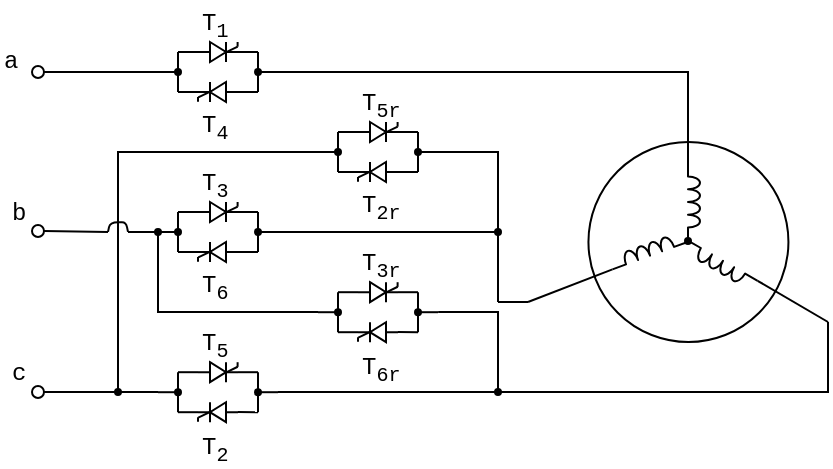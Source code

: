 <mxfile version="10.6.6" type="github"><diagram id="CEMSBBZIs7BZNrbjkIpi" name="Page-1"><mxGraphModel dx="558" dy="312" grid="1" gridSize="5" guides="1" tooltips="1" connect="1" arrows="1" fold="1" page="1" pageScale="1" pageWidth="827" pageHeight="1169" math="0" shadow="0"><root><mxCell id="0"/><mxCell id="1" parent="0"/><mxCell id="dNXCpnGTvVpEQVtvo_tO-12" value="" style="group" vertex="1" connectable="0" parent="1"><mxGeometry x="385" y="165" width="150" height="130" as="geometry"/></mxCell><mxCell id="dNXCpnGTvVpEQVtvo_tO-6" value="" style="ellipse;whiteSpace=wrap;html=1;aspect=fixed;fillColor=none;" vertex="1" parent="dNXCpnGTvVpEQVtvo_tO-12"><mxGeometry x="30.222" y="30" width="100" height="100" as="geometry"/></mxCell><mxCell id="dNXCpnGTvVpEQVtvo_tO-1" value="" style="pointerEvents=1;verticalLabelPosition=bottom;shadow=0;dashed=0;align=center;fillColor=#ffffff;html=1;verticalAlign=top;strokeWidth=1;shape=mxgraph.electrical.inductors.inductor_3;rotation=90;" vertex="1" parent="dNXCpnGTvVpEQVtvo_tO-12"><mxGeometry x="63" y="57" width="40" height="6" as="geometry"/></mxCell><mxCell id="dNXCpnGTvVpEQVtvo_tO-3" value="" style="pointerEvents=1;verticalLabelPosition=bottom;shadow=0;dashed=0;align=center;fillColor=#ffffff;html=1;verticalAlign=top;strokeWidth=1;shape=mxgraph.electrical.inductors.inductor_3;rotation=210;" vertex="1" parent="dNXCpnGTvVpEQVtvo_tO-12"><mxGeometry x="76" y="89" width="40" height="6" as="geometry"/></mxCell><mxCell id="dNXCpnGTvVpEQVtvo_tO-4" value="" style="pointerEvents=1;verticalLabelPosition=bottom;shadow=0;align=center;fillColor=#ffffff;html=1;verticalAlign=top;strokeWidth=1;shape=mxgraph.electrical.inductors.inductor_3;rotation=340;" vertex="1" parent="dNXCpnGTvVpEQVtvo_tO-12"><mxGeometry x="40" y="81" width="40" height="6" as="geometry"/></mxCell><mxCell id="dNXCpnGTvVpEQVtvo_tO-5" value="" style="ellipse;whiteSpace=wrap;html=1;aspect=fixed;fillColor=#000000;" vertex="1" parent="dNXCpnGTvVpEQVtvo_tO-12"><mxGeometry x="78.5" y="78" width="3" height="3" as="geometry"/></mxCell><mxCell id="dNXCpnGTvVpEQVtvo_tO-7" value="" style="endArrow=none;html=1;exitX=0;exitY=1;exitDx=0;exitDy=0;exitPerimeter=0;" edge="1" parent="dNXCpnGTvVpEQVtvo_tO-12" source="dNXCpnGTvVpEQVtvo_tO-1"><mxGeometry width="50" height="50" relative="1" as="geometry"><mxPoint x="70" as="sourcePoint"/><mxPoint x="80" as="targetPoint"/></mxGeometry></mxCell><mxCell id="dNXCpnGTvVpEQVtvo_tO-8" value="" style="endArrow=none;html=1;entryX=0;entryY=1;entryDx=0;entryDy=0;entryPerimeter=0;" edge="1" parent="dNXCpnGTvVpEQVtvo_tO-12" target="dNXCpnGTvVpEQVtvo_tO-4"><mxGeometry width="50" height="50" relative="1" as="geometry"><mxPoint y="110" as="sourcePoint"/><mxPoint x="10" y="120" as="targetPoint"/></mxGeometry></mxCell><mxCell id="dNXCpnGTvVpEQVtvo_tO-9" value="" style="endArrow=none;html=1;entryX=0;entryY=1;entryDx=0;entryDy=0;entryPerimeter=0;" edge="1" parent="dNXCpnGTvVpEQVtvo_tO-12" target="dNXCpnGTvVpEQVtvo_tO-3"><mxGeometry width="50" height="50" relative="1" as="geometry"><mxPoint x="150" y="120" as="sourcePoint"/><mxPoint x="170" y="150" as="targetPoint"/></mxGeometry></mxCell><mxCell id="dNXCpnGTvVpEQVtvo_tO-32" value="" style="group" vertex="1" connectable="0" parent="1"><mxGeometry x="200" y="145" width="60" height="30" as="geometry"/></mxCell><mxCell id="dNXCpnGTvVpEQVtvo_tO-22" value="" style="group" vertex="1" connectable="0" parent="dNXCpnGTvVpEQVtvo_tO-32"><mxGeometry x="20" width="20" height="10" as="geometry"/></mxCell><mxCell id="dNXCpnGTvVpEQVtvo_tO-13" value="" style="pointerEvents=1;fillColor=#000000;verticalLabelPosition=bottom;shadow=0;dashed=0;align=center;fillColor=#ffffff;html=1;verticalAlign=top;strokeWidth=1;shape=mxgraph.electrical.diodes.diode;" vertex="1" parent="dNXCpnGTvVpEQVtvo_tO-22"><mxGeometry width="20" height="10" as="geometry"/></mxCell><mxCell id="dNXCpnGTvVpEQVtvo_tO-14" value="" style="endArrow=none;html=1;exitX=0.707;exitY=0.506;exitDx=0;exitDy=0;exitPerimeter=0;entryX=0.993;entryY=0.228;entryDx=0;entryDy=0;entryPerimeter=0;" edge="1" parent="dNXCpnGTvVpEQVtvo_tO-22" source="dNXCpnGTvVpEQVtvo_tO-13" target="dNXCpnGTvVpEQVtvo_tO-13"><mxGeometry width="50" height="50" relative="1" as="geometry"><mxPoint x="28" y="-8.333" as="sourcePoint"/><mxPoint x="38" y="-16.667" as="targetPoint"/></mxGeometry></mxCell><mxCell id="dNXCpnGTvVpEQVtvo_tO-15" value="" style="endArrow=none;html=1;exitX=0.997;exitY=0.222;exitDx=0;exitDy=0;exitPerimeter=0;entryX=1;entryY=-0.044;entryDx=0;entryDy=0;entryPerimeter=0;" edge="1" parent="dNXCpnGTvVpEQVtvo_tO-22"><mxGeometry width="50" height="50" relative="1" as="geometry"><mxPoint x="19.8" y="2.333" as="sourcePoint"/><mxPoint x="19.8" as="targetPoint"/></mxGeometry></mxCell><mxCell id="dNXCpnGTvVpEQVtvo_tO-23" value="" style="group" vertex="1" connectable="0" parent="dNXCpnGTvVpEQVtvo_tO-32"><mxGeometry x="20" y="20" width="20" height="10" as="geometry"/></mxCell><mxCell id="dNXCpnGTvVpEQVtvo_tO-18" value="" style="pointerEvents=1;fillColor=#000000;verticalLabelPosition=bottom;shadow=0;dashed=0;align=center;fillColor=#ffffff;html=1;verticalAlign=top;strokeWidth=1;shape=mxgraph.electrical.diodes.diode;direction=west;" vertex="1" parent="dNXCpnGTvVpEQVtvo_tO-23"><mxGeometry width="20" height="10" as="geometry"/></mxCell><mxCell id="dNXCpnGTvVpEQVtvo_tO-19" value="" style="endArrow=none;html=1;exitX=0.707;exitY=0.506;exitDx=0;exitDy=0;exitPerimeter=0;entryX=0.993;entryY=0.228;entryDx=0;entryDy=0;entryPerimeter=0;" edge="1" parent="dNXCpnGTvVpEQVtvo_tO-23" source="dNXCpnGTvVpEQVtvo_tO-18" target="dNXCpnGTvVpEQVtvo_tO-18"><mxGeometry width="50" height="50" relative="1" as="geometry"><mxPoint x="28" y="1.667" as="sourcePoint"/><mxPoint x="38" y="-6.667" as="targetPoint"/></mxGeometry></mxCell><mxCell id="dNXCpnGTvVpEQVtvo_tO-21" value="" style="endArrow=none;html=1;exitX=0.997;exitY=0.222;exitDx=0;exitDy=0;exitPerimeter=0;entryX=1;entryY=-0.044;entryDx=0;entryDy=0;entryPerimeter=0;" edge="1" parent="dNXCpnGTvVpEQVtvo_tO-23"><mxGeometry width="50" height="50" relative="1" as="geometry"><mxPoint y="9.833" as="sourcePoint"/><mxPoint y="7.5" as="targetPoint"/></mxGeometry></mxCell><mxCell id="dNXCpnGTvVpEQVtvo_tO-24" value="" style="endArrow=none;html=1;exitX=1;exitY=0.5;exitDx=0;exitDy=0;exitPerimeter=0;" edge="1" parent="dNXCpnGTvVpEQVtvo_tO-32" source="dNXCpnGTvVpEQVtvo_tO-13"><mxGeometry width="50" height="50" relative="1" as="geometry"><mxPoint x="70" y="50" as="sourcePoint"/><mxPoint x="50" y="5" as="targetPoint"/></mxGeometry></mxCell><mxCell id="dNXCpnGTvVpEQVtvo_tO-25" value="" style="endArrow=none;html=1;exitX=1;exitY=0.5;exitDx=0;exitDy=0;exitPerimeter=0;" edge="1" parent="dNXCpnGTvVpEQVtvo_tO-32"><mxGeometry width="50" height="50" relative="1" as="geometry"><mxPoint x="39.978" y="24.955" as="sourcePoint"/><mxPoint x="50" y="25" as="targetPoint"/></mxGeometry></mxCell><mxCell id="dNXCpnGTvVpEQVtvo_tO-26" value="" style="endArrow=none;html=1;" edge="1" parent="dNXCpnGTvVpEQVtvo_tO-32"><mxGeometry width="50" height="50" relative="1" as="geometry"><mxPoint x="10" y="5" as="sourcePoint"/><mxPoint x="20" y="5" as="targetPoint"/></mxGeometry></mxCell><mxCell id="dNXCpnGTvVpEQVtvo_tO-27" value="" style="endArrow=none;html=1;" edge="1" parent="dNXCpnGTvVpEQVtvo_tO-32"><mxGeometry width="50" height="50" relative="1" as="geometry"><mxPoint x="10" y="25" as="sourcePoint"/><mxPoint x="20" y="25" as="targetPoint"/></mxGeometry></mxCell><mxCell id="dNXCpnGTvVpEQVtvo_tO-28" value="" style="endArrow=none;html=1;" edge="1" parent="dNXCpnGTvVpEQVtvo_tO-32"><mxGeometry width="50" height="50" relative="1" as="geometry"><mxPoint x="50" y="25" as="sourcePoint"/><mxPoint x="50" y="5" as="targetPoint"/></mxGeometry></mxCell><mxCell id="dNXCpnGTvVpEQVtvo_tO-29" value="" style="endArrow=none;html=1;" edge="1" parent="dNXCpnGTvVpEQVtvo_tO-32"><mxGeometry width="50" height="50" relative="1" as="geometry"><mxPoint x="10" y="25" as="sourcePoint"/><mxPoint x="10" y="5" as="targetPoint"/></mxGeometry></mxCell><mxCell id="dNXCpnGTvVpEQVtvo_tO-30" value="" style="endArrow=none;html=1;startArrow=oval;startFill=1;endSize=3;startSize=3;" edge="1" parent="dNXCpnGTvVpEQVtvo_tO-32"><mxGeometry width="50" height="50" relative="1" as="geometry"><mxPoint x="50" y="15" as="sourcePoint"/><mxPoint x="60" y="15" as="targetPoint"/></mxGeometry></mxCell><mxCell id="dNXCpnGTvVpEQVtvo_tO-31" value="" style="endArrow=oval;html=1;endFill=1;endSize=3;" edge="1" parent="dNXCpnGTvVpEQVtvo_tO-32"><mxGeometry width="50" height="50" relative="1" as="geometry"><mxPoint y="15" as="sourcePoint"/><mxPoint x="10" y="15" as="targetPoint"/></mxGeometry></mxCell><mxCell id="dNXCpnGTvVpEQVtvo_tO-50" value="&lt;font face=&quot;Courier New&quot;&gt;T&lt;sub&gt;1&lt;/sub&gt;&lt;/font&gt;" style="text;html=1;resizable=0;points=[];autosize=1;align=left;verticalAlign=top;spacingTop=-4;" vertex="1" parent="1"><mxGeometry x="220" y="124.5" width="25" height="20" as="geometry"/></mxCell><mxCell id="dNXCpnGTvVpEQVtvo_tO-51" value="&lt;font face=&quot;Courier New&quot;&gt;T&lt;sub&gt;4&lt;/sub&gt;&lt;/font&gt;" style="text;html=1;resizable=0;points=[];autosize=1;align=left;verticalAlign=top;spacingTop=-4;" vertex="1" parent="1"><mxGeometry x="220" y="176" width="25" height="20" as="geometry"/></mxCell><mxCell id="dNXCpnGTvVpEQVtvo_tO-52" value="" style="group" vertex="1" connectable="0" parent="1"><mxGeometry x="200" y="225" width="60" height="30" as="geometry"/></mxCell><mxCell id="dNXCpnGTvVpEQVtvo_tO-53" value="" style="group" vertex="1" connectable="0" parent="dNXCpnGTvVpEQVtvo_tO-52"><mxGeometry x="20" width="20" height="10" as="geometry"/></mxCell><mxCell id="dNXCpnGTvVpEQVtvo_tO-54" value="" style="pointerEvents=1;fillColor=#000000;verticalLabelPosition=bottom;shadow=0;dashed=0;align=center;fillColor=#ffffff;html=1;verticalAlign=top;strokeWidth=1;shape=mxgraph.electrical.diodes.diode;" vertex="1" parent="dNXCpnGTvVpEQVtvo_tO-53"><mxGeometry width="20" height="10" as="geometry"/></mxCell><mxCell id="dNXCpnGTvVpEQVtvo_tO-55" value="" style="endArrow=none;html=1;exitX=0.707;exitY=0.506;exitDx=0;exitDy=0;exitPerimeter=0;entryX=0.993;entryY=0.228;entryDx=0;entryDy=0;entryPerimeter=0;" edge="1" parent="dNXCpnGTvVpEQVtvo_tO-53" source="dNXCpnGTvVpEQVtvo_tO-54" target="dNXCpnGTvVpEQVtvo_tO-54"><mxGeometry width="50" height="50" relative="1" as="geometry"><mxPoint x="28" y="-8.333" as="sourcePoint"/><mxPoint x="38" y="-16.667" as="targetPoint"/></mxGeometry></mxCell><mxCell id="dNXCpnGTvVpEQVtvo_tO-56" value="" style="endArrow=none;html=1;exitX=0.997;exitY=0.222;exitDx=0;exitDy=0;exitPerimeter=0;entryX=1;entryY=-0.044;entryDx=0;entryDy=0;entryPerimeter=0;" edge="1" parent="dNXCpnGTvVpEQVtvo_tO-53"><mxGeometry width="50" height="50" relative="1" as="geometry"><mxPoint x="19.8" y="2.333" as="sourcePoint"/><mxPoint x="19.8" as="targetPoint"/></mxGeometry></mxCell><mxCell id="dNXCpnGTvVpEQVtvo_tO-57" value="" style="group" vertex="1" connectable="0" parent="dNXCpnGTvVpEQVtvo_tO-52"><mxGeometry x="20" y="20" width="20" height="10" as="geometry"/></mxCell><mxCell id="dNXCpnGTvVpEQVtvo_tO-58" value="" style="pointerEvents=1;fillColor=#000000;verticalLabelPosition=bottom;shadow=0;dashed=0;align=center;fillColor=#ffffff;html=1;verticalAlign=top;strokeWidth=1;shape=mxgraph.electrical.diodes.diode;direction=west;" vertex="1" parent="dNXCpnGTvVpEQVtvo_tO-57"><mxGeometry width="20" height="10" as="geometry"/></mxCell><mxCell id="dNXCpnGTvVpEQVtvo_tO-59" value="" style="endArrow=none;html=1;exitX=0.707;exitY=0.506;exitDx=0;exitDy=0;exitPerimeter=0;entryX=0.993;entryY=0.228;entryDx=0;entryDy=0;entryPerimeter=0;" edge="1" parent="dNXCpnGTvVpEQVtvo_tO-57" source="dNXCpnGTvVpEQVtvo_tO-58" target="dNXCpnGTvVpEQVtvo_tO-58"><mxGeometry width="50" height="50" relative="1" as="geometry"><mxPoint x="28" y="1.667" as="sourcePoint"/><mxPoint x="38" y="-6.667" as="targetPoint"/></mxGeometry></mxCell><mxCell id="dNXCpnGTvVpEQVtvo_tO-60" value="" style="endArrow=none;html=1;exitX=0.997;exitY=0.222;exitDx=0;exitDy=0;exitPerimeter=0;entryX=1;entryY=-0.044;entryDx=0;entryDy=0;entryPerimeter=0;" edge="1" parent="dNXCpnGTvVpEQVtvo_tO-57"><mxGeometry width="50" height="50" relative="1" as="geometry"><mxPoint y="9.833" as="sourcePoint"/><mxPoint y="7.5" as="targetPoint"/></mxGeometry></mxCell><mxCell id="dNXCpnGTvVpEQVtvo_tO-61" value="" style="endArrow=none;html=1;exitX=1;exitY=0.5;exitDx=0;exitDy=0;exitPerimeter=0;" edge="1" parent="dNXCpnGTvVpEQVtvo_tO-52" source="dNXCpnGTvVpEQVtvo_tO-54"><mxGeometry width="50" height="50" relative="1" as="geometry"><mxPoint x="70" y="50" as="sourcePoint"/><mxPoint x="50" y="5" as="targetPoint"/></mxGeometry></mxCell><mxCell id="dNXCpnGTvVpEQVtvo_tO-62" value="" style="endArrow=none;html=1;exitX=1;exitY=0.5;exitDx=0;exitDy=0;exitPerimeter=0;" edge="1" parent="dNXCpnGTvVpEQVtvo_tO-52"><mxGeometry width="50" height="50" relative="1" as="geometry"><mxPoint x="39.978" y="24.955" as="sourcePoint"/><mxPoint x="50" y="25" as="targetPoint"/></mxGeometry></mxCell><mxCell id="dNXCpnGTvVpEQVtvo_tO-63" value="" style="endArrow=none;html=1;" edge="1" parent="dNXCpnGTvVpEQVtvo_tO-52"><mxGeometry width="50" height="50" relative="1" as="geometry"><mxPoint x="10" y="5" as="sourcePoint"/><mxPoint x="20" y="5" as="targetPoint"/></mxGeometry></mxCell><mxCell id="dNXCpnGTvVpEQVtvo_tO-64" value="" style="endArrow=none;html=1;" edge="1" parent="dNXCpnGTvVpEQVtvo_tO-52"><mxGeometry width="50" height="50" relative="1" as="geometry"><mxPoint x="10" y="25" as="sourcePoint"/><mxPoint x="20" y="25" as="targetPoint"/></mxGeometry></mxCell><mxCell id="dNXCpnGTvVpEQVtvo_tO-65" value="" style="endArrow=none;html=1;" edge="1" parent="dNXCpnGTvVpEQVtvo_tO-52"><mxGeometry width="50" height="50" relative="1" as="geometry"><mxPoint x="50" y="25" as="sourcePoint"/><mxPoint x="50" y="5" as="targetPoint"/></mxGeometry></mxCell><mxCell id="dNXCpnGTvVpEQVtvo_tO-66" value="" style="endArrow=none;html=1;" edge="1" parent="dNXCpnGTvVpEQVtvo_tO-52"><mxGeometry width="50" height="50" relative="1" as="geometry"><mxPoint x="10" y="25" as="sourcePoint"/><mxPoint x="10" y="5" as="targetPoint"/></mxGeometry></mxCell><mxCell id="dNXCpnGTvVpEQVtvo_tO-67" value="" style="endArrow=none;html=1;startArrow=oval;startFill=1;endSize=3;startSize=3;" edge="1" parent="dNXCpnGTvVpEQVtvo_tO-52"><mxGeometry width="50" height="50" relative="1" as="geometry"><mxPoint x="50" y="15" as="sourcePoint"/><mxPoint x="60" y="15" as="targetPoint"/></mxGeometry></mxCell><mxCell id="dNXCpnGTvVpEQVtvo_tO-68" value="" style="endArrow=oval;html=1;endFill=1;endSize=3;" edge="1" parent="dNXCpnGTvVpEQVtvo_tO-52"><mxGeometry width="50" height="50" relative="1" as="geometry"><mxPoint y="15" as="sourcePoint"/><mxPoint x="10" y="15" as="targetPoint"/></mxGeometry></mxCell><mxCell id="dNXCpnGTvVpEQVtvo_tO-69" value="&lt;font face=&quot;Courier New&quot;&gt;T&lt;sub&gt;3&lt;/sub&gt;&lt;/font&gt;" style="text;html=1;resizable=0;points=[];autosize=1;align=left;verticalAlign=top;spacingTop=-4;" vertex="1" parent="1"><mxGeometry x="220" y="204.5" width="25" height="20" as="geometry"/></mxCell><mxCell id="dNXCpnGTvVpEQVtvo_tO-70" value="&lt;font face=&quot;Courier New&quot;&gt;T&lt;sub&gt;6&lt;/sub&gt;&lt;/font&gt;" style="text;html=1;resizable=0;points=[];autosize=1;align=left;verticalAlign=top;spacingTop=-4;" vertex="1" parent="1"><mxGeometry x="220" y="256" width="25" height="20" as="geometry"/></mxCell><mxCell id="dNXCpnGTvVpEQVtvo_tO-71" value="" style="group" vertex="1" connectable="0" parent="1"><mxGeometry x="200" y="305.1" width="60" height="30" as="geometry"/></mxCell><mxCell id="dNXCpnGTvVpEQVtvo_tO-72" value="" style="group" vertex="1" connectable="0" parent="dNXCpnGTvVpEQVtvo_tO-71"><mxGeometry x="20" width="20" height="10" as="geometry"/></mxCell><mxCell id="dNXCpnGTvVpEQVtvo_tO-73" value="" style="pointerEvents=1;fillColor=#000000;verticalLabelPosition=bottom;shadow=0;dashed=0;align=center;fillColor=#ffffff;html=1;verticalAlign=top;strokeWidth=1;shape=mxgraph.electrical.diodes.diode;" vertex="1" parent="dNXCpnGTvVpEQVtvo_tO-72"><mxGeometry width="20" height="10" as="geometry"/></mxCell><mxCell id="dNXCpnGTvVpEQVtvo_tO-74" value="" style="endArrow=none;html=1;exitX=0.707;exitY=0.506;exitDx=0;exitDy=0;exitPerimeter=0;entryX=0.993;entryY=0.228;entryDx=0;entryDy=0;entryPerimeter=0;" edge="1" parent="dNXCpnGTvVpEQVtvo_tO-72" source="dNXCpnGTvVpEQVtvo_tO-73" target="dNXCpnGTvVpEQVtvo_tO-73"><mxGeometry width="50" height="50" relative="1" as="geometry"><mxPoint x="28" y="-8.333" as="sourcePoint"/><mxPoint x="38" y="-16.667" as="targetPoint"/></mxGeometry></mxCell><mxCell id="dNXCpnGTvVpEQVtvo_tO-75" value="" style="endArrow=none;html=1;exitX=0.997;exitY=0.222;exitDx=0;exitDy=0;exitPerimeter=0;entryX=1;entryY=-0.044;entryDx=0;entryDy=0;entryPerimeter=0;" edge="1" parent="dNXCpnGTvVpEQVtvo_tO-72"><mxGeometry width="50" height="50" relative="1" as="geometry"><mxPoint x="19.8" y="2.333" as="sourcePoint"/><mxPoint x="19.8" as="targetPoint"/></mxGeometry></mxCell><mxCell id="dNXCpnGTvVpEQVtvo_tO-76" value="" style="group" vertex="1" connectable="0" parent="dNXCpnGTvVpEQVtvo_tO-71"><mxGeometry x="20" y="20" width="20" height="10" as="geometry"/></mxCell><mxCell id="dNXCpnGTvVpEQVtvo_tO-77" value="" style="pointerEvents=1;fillColor=#000000;verticalLabelPosition=bottom;shadow=0;dashed=0;align=center;fillColor=#ffffff;html=1;verticalAlign=top;strokeWidth=1;shape=mxgraph.electrical.diodes.diode;direction=west;" vertex="1" parent="dNXCpnGTvVpEQVtvo_tO-76"><mxGeometry width="20" height="10" as="geometry"/></mxCell><mxCell id="dNXCpnGTvVpEQVtvo_tO-78" value="" style="endArrow=none;html=1;exitX=0.707;exitY=0.506;exitDx=0;exitDy=0;exitPerimeter=0;entryX=0.993;entryY=0.228;entryDx=0;entryDy=0;entryPerimeter=0;" edge="1" parent="dNXCpnGTvVpEQVtvo_tO-76" source="dNXCpnGTvVpEQVtvo_tO-77" target="dNXCpnGTvVpEQVtvo_tO-77"><mxGeometry width="50" height="50" relative="1" as="geometry"><mxPoint x="28" y="1.667" as="sourcePoint"/><mxPoint x="38" y="-6.667" as="targetPoint"/></mxGeometry></mxCell><mxCell id="dNXCpnGTvVpEQVtvo_tO-79" value="" style="endArrow=none;html=1;exitX=0.997;exitY=0.222;exitDx=0;exitDy=0;exitPerimeter=0;entryX=1;entryY=-0.044;entryDx=0;entryDy=0;entryPerimeter=0;" edge="1" parent="dNXCpnGTvVpEQVtvo_tO-76"><mxGeometry width="50" height="50" relative="1" as="geometry"><mxPoint y="9.833" as="sourcePoint"/><mxPoint y="7.5" as="targetPoint"/></mxGeometry></mxCell><mxCell id="dNXCpnGTvVpEQVtvo_tO-80" value="" style="endArrow=none;html=1;exitX=1;exitY=0.5;exitDx=0;exitDy=0;exitPerimeter=0;" edge="1" parent="dNXCpnGTvVpEQVtvo_tO-71" source="dNXCpnGTvVpEQVtvo_tO-73"><mxGeometry width="50" height="50" relative="1" as="geometry"><mxPoint x="70" y="50" as="sourcePoint"/><mxPoint x="50" y="5" as="targetPoint"/></mxGeometry></mxCell><mxCell id="dNXCpnGTvVpEQVtvo_tO-81" value="" style="endArrow=none;html=1;exitX=1;exitY=0.5;exitDx=0;exitDy=0;exitPerimeter=0;" edge="1" parent="dNXCpnGTvVpEQVtvo_tO-71"><mxGeometry width="50" height="50" relative="1" as="geometry"><mxPoint x="39.978" y="24.955" as="sourcePoint"/><mxPoint x="50" y="25" as="targetPoint"/></mxGeometry></mxCell><mxCell id="dNXCpnGTvVpEQVtvo_tO-82" value="" style="endArrow=none;html=1;" edge="1" parent="dNXCpnGTvVpEQVtvo_tO-71"><mxGeometry width="50" height="50" relative="1" as="geometry"><mxPoint x="10" y="5" as="sourcePoint"/><mxPoint x="20" y="5" as="targetPoint"/></mxGeometry></mxCell><mxCell id="dNXCpnGTvVpEQVtvo_tO-83" value="" style="endArrow=none;html=1;" edge="1" parent="dNXCpnGTvVpEQVtvo_tO-71"><mxGeometry width="50" height="50" relative="1" as="geometry"><mxPoint x="10" y="25" as="sourcePoint"/><mxPoint x="20" y="25" as="targetPoint"/></mxGeometry></mxCell><mxCell id="dNXCpnGTvVpEQVtvo_tO-84" value="" style="endArrow=none;html=1;" edge="1" parent="dNXCpnGTvVpEQVtvo_tO-71"><mxGeometry width="50" height="50" relative="1" as="geometry"><mxPoint x="50" y="25" as="sourcePoint"/><mxPoint x="50" y="5" as="targetPoint"/></mxGeometry></mxCell><mxCell id="dNXCpnGTvVpEQVtvo_tO-85" value="" style="endArrow=none;html=1;" edge="1" parent="dNXCpnGTvVpEQVtvo_tO-71"><mxGeometry width="50" height="50" relative="1" as="geometry"><mxPoint x="10" y="25" as="sourcePoint"/><mxPoint x="10" y="5" as="targetPoint"/></mxGeometry></mxCell><mxCell id="dNXCpnGTvVpEQVtvo_tO-86" value="" style="endArrow=none;html=1;startArrow=oval;startFill=1;endSize=3;startSize=3;" edge="1" parent="dNXCpnGTvVpEQVtvo_tO-71"><mxGeometry width="50" height="50" relative="1" as="geometry"><mxPoint x="50" y="15" as="sourcePoint"/><mxPoint x="60" y="15" as="targetPoint"/></mxGeometry></mxCell><mxCell id="dNXCpnGTvVpEQVtvo_tO-87" value="" style="endArrow=oval;html=1;endFill=1;endSize=3;" edge="1" parent="dNXCpnGTvVpEQVtvo_tO-71"><mxGeometry width="50" height="50" relative="1" as="geometry"><mxPoint y="15" as="sourcePoint"/><mxPoint x="10" y="15" as="targetPoint"/></mxGeometry></mxCell><mxCell id="dNXCpnGTvVpEQVtvo_tO-88" value="&lt;font face=&quot;Courier New&quot;&gt;T&lt;sub&gt;5&lt;/sub&gt;&lt;/font&gt;" style="text;html=1;resizable=0;points=[];autosize=1;align=left;verticalAlign=top;spacingTop=-4;" vertex="1" parent="1"><mxGeometry x="220" y="285" width="25" height="20" as="geometry"/></mxCell><mxCell id="dNXCpnGTvVpEQVtvo_tO-89" value="&lt;font face=&quot;Courier New&quot;&gt;T&lt;sub&gt;2&lt;/sub&gt;&lt;/font&gt;" style="text;html=1;resizable=0;points=[];autosize=1;align=left;verticalAlign=top;spacingTop=-4;" vertex="1" parent="1"><mxGeometry x="220" y="336.5" width="25" height="20" as="geometry"/></mxCell><mxCell id="dNXCpnGTvVpEQVtvo_tO-90" value="" style="group" vertex="1" connectable="0" parent="1"><mxGeometry x="280" y="185" width="60" height="30" as="geometry"/></mxCell><mxCell id="dNXCpnGTvVpEQVtvo_tO-91" value="" style="group" vertex="1" connectable="0" parent="dNXCpnGTvVpEQVtvo_tO-90"><mxGeometry x="20" width="20" height="10" as="geometry"/></mxCell><mxCell id="dNXCpnGTvVpEQVtvo_tO-92" value="" style="pointerEvents=1;fillColor=#000000;verticalLabelPosition=bottom;shadow=0;dashed=0;align=center;fillColor=#ffffff;html=1;verticalAlign=top;strokeWidth=1;shape=mxgraph.electrical.diodes.diode;" vertex="1" parent="dNXCpnGTvVpEQVtvo_tO-91"><mxGeometry width="20" height="10" as="geometry"/></mxCell><mxCell id="dNXCpnGTvVpEQVtvo_tO-93" value="" style="endArrow=none;html=1;exitX=0.707;exitY=0.506;exitDx=0;exitDy=0;exitPerimeter=0;entryX=0.993;entryY=0.228;entryDx=0;entryDy=0;entryPerimeter=0;" edge="1" parent="dNXCpnGTvVpEQVtvo_tO-91" source="dNXCpnGTvVpEQVtvo_tO-92" target="dNXCpnGTvVpEQVtvo_tO-92"><mxGeometry width="50" height="50" relative="1" as="geometry"><mxPoint x="28" y="-8.333" as="sourcePoint"/><mxPoint x="38" y="-16.667" as="targetPoint"/></mxGeometry></mxCell><mxCell id="dNXCpnGTvVpEQVtvo_tO-94" value="" style="endArrow=none;html=1;exitX=0.997;exitY=0.222;exitDx=0;exitDy=0;exitPerimeter=0;entryX=1;entryY=-0.044;entryDx=0;entryDy=0;entryPerimeter=0;" edge="1" parent="dNXCpnGTvVpEQVtvo_tO-91"><mxGeometry width="50" height="50" relative="1" as="geometry"><mxPoint x="19.8" y="2.333" as="sourcePoint"/><mxPoint x="19.8" as="targetPoint"/></mxGeometry></mxCell><mxCell id="dNXCpnGTvVpEQVtvo_tO-95" value="" style="group" vertex="1" connectable="0" parent="dNXCpnGTvVpEQVtvo_tO-90"><mxGeometry x="20" y="20" width="20" height="10" as="geometry"/></mxCell><mxCell id="dNXCpnGTvVpEQVtvo_tO-96" value="" style="pointerEvents=1;fillColor=#000000;verticalLabelPosition=bottom;shadow=0;dashed=0;align=center;fillColor=#ffffff;html=1;verticalAlign=top;strokeWidth=1;shape=mxgraph.electrical.diodes.diode;direction=west;" vertex="1" parent="dNXCpnGTvVpEQVtvo_tO-95"><mxGeometry width="20" height="10" as="geometry"/></mxCell><mxCell id="dNXCpnGTvVpEQVtvo_tO-97" value="" style="endArrow=none;html=1;exitX=0.707;exitY=0.506;exitDx=0;exitDy=0;exitPerimeter=0;entryX=0.993;entryY=0.228;entryDx=0;entryDy=0;entryPerimeter=0;" edge="1" parent="dNXCpnGTvVpEQVtvo_tO-95" source="dNXCpnGTvVpEQVtvo_tO-96" target="dNXCpnGTvVpEQVtvo_tO-96"><mxGeometry width="50" height="50" relative="1" as="geometry"><mxPoint x="28" y="1.667" as="sourcePoint"/><mxPoint x="38" y="-6.667" as="targetPoint"/></mxGeometry></mxCell><mxCell id="dNXCpnGTvVpEQVtvo_tO-98" value="" style="endArrow=none;html=1;exitX=0.997;exitY=0.222;exitDx=0;exitDy=0;exitPerimeter=0;entryX=1;entryY=-0.044;entryDx=0;entryDy=0;entryPerimeter=0;" edge="1" parent="dNXCpnGTvVpEQVtvo_tO-95"><mxGeometry width="50" height="50" relative="1" as="geometry"><mxPoint y="9.833" as="sourcePoint"/><mxPoint y="7.5" as="targetPoint"/></mxGeometry></mxCell><mxCell id="dNXCpnGTvVpEQVtvo_tO-99" value="" style="endArrow=none;html=1;exitX=1;exitY=0.5;exitDx=0;exitDy=0;exitPerimeter=0;" edge="1" parent="dNXCpnGTvVpEQVtvo_tO-90" source="dNXCpnGTvVpEQVtvo_tO-92"><mxGeometry width="50" height="50" relative="1" as="geometry"><mxPoint x="70" y="50" as="sourcePoint"/><mxPoint x="50" y="5" as="targetPoint"/></mxGeometry></mxCell><mxCell id="dNXCpnGTvVpEQVtvo_tO-100" value="" style="endArrow=none;html=1;exitX=1;exitY=0.5;exitDx=0;exitDy=0;exitPerimeter=0;" edge="1" parent="dNXCpnGTvVpEQVtvo_tO-90"><mxGeometry width="50" height="50" relative="1" as="geometry"><mxPoint x="39.978" y="24.955" as="sourcePoint"/><mxPoint x="50" y="25" as="targetPoint"/></mxGeometry></mxCell><mxCell id="dNXCpnGTvVpEQVtvo_tO-101" value="" style="endArrow=none;html=1;" edge="1" parent="dNXCpnGTvVpEQVtvo_tO-90"><mxGeometry width="50" height="50" relative="1" as="geometry"><mxPoint x="10" y="5" as="sourcePoint"/><mxPoint x="20" y="5" as="targetPoint"/></mxGeometry></mxCell><mxCell id="dNXCpnGTvVpEQVtvo_tO-102" value="" style="endArrow=none;html=1;" edge="1" parent="dNXCpnGTvVpEQVtvo_tO-90"><mxGeometry width="50" height="50" relative="1" as="geometry"><mxPoint x="10" y="25" as="sourcePoint"/><mxPoint x="20" y="25" as="targetPoint"/></mxGeometry></mxCell><mxCell id="dNXCpnGTvVpEQVtvo_tO-103" value="" style="endArrow=none;html=1;" edge="1" parent="dNXCpnGTvVpEQVtvo_tO-90"><mxGeometry width="50" height="50" relative="1" as="geometry"><mxPoint x="50" y="25" as="sourcePoint"/><mxPoint x="50" y="5" as="targetPoint"/></mxGeometry></mxCell><mxCell id="dNXCpnGTvVpEQVtvo_tO-104" value="" style="endArrow=none;html=1;" edge="1" parent="dNXCpnGTvVpEQVtvo_tO-90"><mxGeometry width="50" height="50" relative="1" as="geometry"><mxPoint x="10" y="25" as="sourcePoint"/><mxPoint x="10" y="5" as="targetPoint"/></mxGeometry></mxCell><mxCell id="dNXCpnGTvVpEQVtvo_tO-105" value="" style="endArrow=none;html=1;startArrow=oval;startFill=1;endSize=3;startSize=3;" edge="1" parent="dNXCpnGTvVpEQVtvo_tO-90"><mxGeometry width="50" height="50" relative="1" as="geometry"><mxPoint x="50" y="15" as="sourcePoint"/><mxPoint x="60" y="15" as="targetPoint"/></mxGeometry></mxCell><mxCell id="dNXCpnGTvVpEQVtvo_tO-106" value="" style="endArrow=oval;html=1;endFill=1;endSize=3;" edge="1" parent="dNXCpnGTvVpEQVtvo_tO-90"><mxGeometry width="50" height="50" relative="1" as="geometry"><mxPoint y="15" as="sourcePoint"/><mxPoint x="10" y="15" as="targetPoint"/></mxGeometry></mxCell><mxCell id="dNXCpnGTvVpEQVtvo_tO-107" value="&lt;font face=&quot;Courier New&quot;&gt;T&lt;sub&gt;5r&lt;/sub&gt;&lt;/font&gt;" style="text;html=1;resizable=0;points=[];autosize=1;align=left;verticalAlign=top;spacingTop=-4;" vertex="1" parent="1"><mxGeometry x="300" y="164.5" width="30" height="20" as="geometry"/></mxCell><mxCell id="dNXCpnGTvVpEQVtvo_tO-108" value="&lt;font face=&quot;Courier New&quot;&gt;T&lt;sub&gt;2r&lt;/sub&gt;&lt;/font&gt;" style="text;html=1;resizable=0;points=[];autosize=1;align=left;verticalAlign=top;spacingTop=-4;" vertex="1" parent="1"><mxGeometry x="300" y="216" width="30" height="20" as="geometry"/></mxCell><mxCell id="dNXCpnGTvVpEQVtvo_tO-109" value="" style="group" vertex="1" connectable="0" parent="1"><mxGeometry x="280" y="265.1" width="60" height="30" as="geometry"/></mxCell><mxCell id="dNXCpnGTvVpEQVtvo_tO-110" value="" style="group" vertex="1" connectable="0" parent="dNXCpnGTvVpEQVtvo_tO-109"><mxGeometry x="20" width="20" height="10" as="geometry"/></mxCell><mxCell id="dNXCpnGTvVpEQVtvo_tO-111" value="" style="pointerEvents=1;fillColor=#000000;verticalLabelPosition=bottom;shadow=0;dashed=0;align=center;fillColor=#ffffff;html=1;verticalAlign=top;strokeWidth=1;shape=mxgraph.electrical.diodes.diode;" vertex="1" parent="dNXCpnGTvVpEQVtvo_tO-110"><mxGeometry width="20" height="10" as="geometry"/></mxCell><mxCell id="dNXCpnGTvVpEQVtvo_tO-112" value="" style="endArrow=none;html=1;exitX=0.707;exitY=0.506;exitDx=0;exitDy=0;exitPerimeter=0;entryX=0.993;entryY=0.228;entryDx=0;entryDy=0;entryPerimeter=0;" edge="1" parent="dNXCpnGTvVpEQVtvo_tO-110" source="dNXCpnGTvVpEQVtvo_tO-111" target="dNXCpnGTvVpEQVtvo_tO-111"><mxGeometry width="50" height="50" relative="1" as="geometry"><mxPoint x="28" y="-8.333" as="sourcePoint"/><mxPoint x="38" y="-16.667" as="targetPoint"/></mxGeometry></mxCell><mxCell id="dNXCpnGTvVpEQVtvo_tO-113" value="" style="endArrow=none;html=1;exitX=0.997;exitY=0.222;exitDx=0;exitDy=0;exitPerimeter=0;entryX=1;entryY=-0.044;entryDx=0;entryDy=0;entryPerimeter=0;" edge="1" parent="dNXCpnGTvVpEQVtvo_tO-110"><mxGeometry width="50" height="50" relative="1" as="geometry"><mxPoint x="19.8" y="2.333" as="sourcePoint"/><mxPoint x="19.8" as="targetPoint"/></mxGeometry></mxCell><mxCell id="dNXCpnGTvVpEQVtvo_tO-114" value="" style="group" vertex="1" connectable="0" parent="dNXCpnGTvVpEQVtvo_tO-109"><mxGeometry x="20" y="20" width="20" height="10" as="geometry"/></mxCell><mxCell id="dNXCpnGTvVpEQVtvo_tO-115" value="" style="pointerEvents=1;fillColor=#000000;verticalLabelPosition=bottom;shadow=0;dashed=0;align=center;fillColor=#ffffff;html=1;verticalAlign=top;strokeWidth=1;shape=mxgraph.electrical.diodes.diode;direction=west;" vertex="1" parent="dNXCpnGTvVpEQVtvo_tO-114"><mxGeometry width="20" height="10" as="geometry"/></mxCell><mxCell id="dNXCpnGTvVpEQVtvo_tO-116" value="" style="endArrow=none;html=1;exitX=0.707;exitY=0.506;exitDx=0;exitDy=0;exitPerimeter=0;entryX=0.993;entryY=0.228;entryDx=0;entryDy=0;entryPerimeter=0;" edge="1" parent="dNXCpnGTvVpEQVtvo_tO-114" source="dNXCpnGTvVpEQVtvo_tO-115" target="dNXCpnGTvVpEQVtvo_tO-115"><mxGeometry width="50" height="50" relative="1" as="geometry"><mxPoint x="28" y="1.667" as="sourcePoint"/><mxPoint x="38" y="-6.667" as="targetPoint"/></mxGeometry></mxCell><mxCell id="dNXCpnGTvVpEQVtvo_tO-117" value="" style="endArrow=none;html=1;exitX=0.997;exitY=0.222;exitDx=0;exitDy=0;exitPerimeter=0;entryX=1;entryY=-0.044;entryDx=0;entryDy=0;entryPerimeter=0;" edge="1" parent="dNXCpnGTvVpEQVtvo_tO-114"><mxGeometry width="50" height="50" relative="1" as="geometry"><mxPoint y="9.833" as="sourcePoint"/><mxPoint y="7.5" as="targetPoint"/></mxGeometry></mxCell><mxCell id="dNXCpnGTvVpEQVtvo_tO-118" value="" style="endArrow=none;html=1;exitX=1;exitY=0.5;exitDx=0;exitDy=0;exitPerimeter=0;" edge="1" parent="dNXCpnGTvVpEQVtvo_tO-109" source="dNXCpnGTvVpEQVtvo_tO-111"><mxGeometry width="50" height="50" relative="1" as="geometry"><mxPoint x="70" y="50" as="sourcePoint"/><mxPoint x="50" y="5" as="targetPoint"/></mxGeometry></mxCell><mxCell id="dNXCpnGTvVpEQVtvo_tO-119" value="" style="endArrow=none;html=1;exitX=1;exitY=0.5;exitDx=0;exitDy=0;exitPerimeter=0;" edge="1" parent="dNXCpnGTvVpEQVtvo_tO-109"><mxGeometry width="50" height="50" relative="1" as="geometry"><mxPoint x="39.978" y="24.955" as="sourcePoint"/><mxPoint x="50" y="25" as="targetPoint"/></mxGeometry></mxCell><mxCell id="dNXCpnGTvVpEQVtvo_tO-120" value="" style="endArrow=none;html=1;" edge="1" parent="dNXCpnGTvVpEQVtvo_tO-109"><mxGeometry width="50" height="50" relative="1" as="geometry"><mxPoint x="10" y="5" as="sourcePoint"/><mxPoint x="20" y="5" as="targetPoint"/></mxGeometry></mxCell><mxCell id="dNXCpnGTvVpEQVtvo_tO-121" value="" style="endArrow=none;html=1;" edge="1" parent="dNXCpnGTvVpEQVtvo_tO-109"><mxGeometry width="50" height="50" relative="1" as="geometry"><mxPoint x="10" y="25" as="sourcePoint"/><mxPoint x="20" y="25" as="targetPoint"/></mxGeometry></mxCell><mxCell id="dNXCpnGTvVpEQVtvo_tO-122" value="" style="endArrow=none;html=1;" edge="1" parent="dNXCpnGTvVpEQVtvo_tO-109"><mxGeometry width="50" height="50" relative="1" as="geometry"><mxPoint x="50" y="25" as="sourcePoint"/><mxPoint x="50" y="5" as="targetPoint"/></mxGeometry></mxCell><mxCell id="dNXCpnGTvVpEQVtvo_tO-123" value="" style="endArrow=none;html=1;" edge="1" parent="dNXCpnGTvVpEQVtvo_tO-109"><mxGeometry width="50" height="50" relative="1" as="geometry"><mxPoint x="10" y="25" as="sourcePoint"/><mxPoint x="10" y="5" as="targetPoint"/></mxGeometry></mxCell><mxCell id="dNXCpnGTvVpEQVtvo_tO-124" value="" style="endArrow=none;html=1;startArrow=oval;startFill=1;endSize=3;startSize=3;" edge="1" parent="dNXCpnGTvVpEQVtvo_tO-109"><mxGeometry width="50" height="50" relative="1" as="geometry"><mxPoint x="50" y="15" as="sourcePoint"/><mxPoint x="60" y="15" as="targetPoint"/></mxGeometry></mxCell><mxCell id="dNXCpnGTvVpEQVtvo_tO-125" value="" style="endArrow=oval;html=1;endFill=1;endSize=3;" edge="1" parent="dNXCpnGTvVpEQVtvo_tO-109"><mxGeometry width="50" height="50" relative="1" as="geometry"><mxPoint y="15" as="sourcePoint"/><mxPoint x="10" y="15" as="targetPoint"/></mxGeometry></mxCell><mxCell id="dNXCpnGTvVpEQVtvo_tO-126" value="&lt;font face=&quot;Courier New&quot;&gt;T&lt;sub&gt;3r&lt;/sub&gt;&lt;/font&gt;" style="text;html=1;resizable=0;points=[];autosize=1;align=left;verticalAlign=top;spacingTop=-4;" vertex="1" parent="1"><mxGeometry x="300" y="245" width="30" height="20" as="geometry"/></mxCell><mxCell id="dNXCpnGTvVpEQVtvo_tO-127" value="&lt;font face=&quot;Courier New&quot;&gt;T&lt;sub&gt;6r&lt;/sub&gt;&lt;/font&gt;" style="text;html=1;resizable=0;points=[];autosize=1;align=left;verticalAlign=top;spacingTop=-4;" vertex="1" parent="1"><mxGeometry x="300" y="296.5" width="30" height="20" as="geometry"/></mxCell><mxCell id="dNXCpnGTvVpEQVtvo_tO-128" value="" style="endArrow=none;html=1;edgeStyle=orthogonalEdgeStyle;rounded=0;" edge="1" parent="1"><mxGeometry width="50" height="50" relative="1" as="geometry"><mxPoint x="260" y="160" as="sourcePoint"/><mxPoint x="465" y="165" as="targetPoint"/><Array as="points"><mxPoint x="465" y="160"/></Array></mxGeometry></mxCell><mxCell id="dNXCpnGTvVpEQVtvo_tO-129" value="" style="endArrow=none;html=1;edgeStyle=orthogonalEdgeStyle;rounded=0;" edge="1" parent="1"><mxGeometry width="50" height="50" relative="1" as="geometry"><mxPoint x="260" y="320" as="sourcePoint"/><mxPoint x="535" y="285" as="targetPoint"/><Array as="points"><mxPoint x="535" y="320"/></Array></mxGeometry></mxCell><mxCell id="dNXCpnGTvVpEQVtvo_tO-130" value="" style="endArrow=none;html=1;startArrow=oval;startFill=0;" edge="1" parent="1"><mxGeometry width="50" height="50" relative="1" as="geometry"><mxPoint x="140" y="160" as="sourcePoint"/><mxPoint x="200" y="160" as="targetPoint"/></mxGeometry></mxCell><mxCell id="dNXCpnGTvVpEQVtvo_tO-131" value="" style="endArrow=none;html=1;startArrow=oval;startFill=0;" edge="1" parent="1"><mxGeometry width="50" height="50" relative="1" as="geometry"><mxPoint x="140" y="239.5" as="sourcePoint"/><mxPoint x="175" y="240" as="targetPoint"/></mxGeometry></mxCell><mxCell id="dNXCpnGTvVpEQVtvo_tO-132" value="" style="endArrow=none;html=1;startArrow=oval;startFill=0;" edge="1" parent="1"><mxGeometry width="50" height="50" relative="1" as="geometry"><mxPoint x="140" y="320" as="sourcePoint"/><mxPoint x="200.0" y="320" as="targetPoint"/></mxGeometry></mxCell><mxCell id="dNXCpnGTvVpEQVtvo_tO-133" value="&lt;font face=&quot;Courier New&quot;&gt;a&lt;/font&gt;" style="text;html=1;resizable=0;points=[];autosize=1;align=left;verticalAlign=top;spacingTop=-4;" vertex="1" parent="1"><mxGeometry x="121" y="144" width="20" height="20" as="geometry"/></mxCell><mxCell id="dNXCpnGTvVpEQVtvo_tO-134" value="&lt;font face=&quot;Courier New&quot;&gt;b&lt;/font&gt;" style="text;html=1;resizable=0;points=[];autosize=1;align=left;verticalAlign=top;spacingTop=-4;" vertex="1" parent="1"><mxGeometry x="125" y="219.5" width="20" height="20" as="geometry"/></mxCell><mxCell id="dNXCpnGTvVpEQVtvo_tO-135" value="&lt;font face=&quot;Courier New&quot;&gt;c&lt;/font&gt;" style="text;html=1;resizable=0;points=[];autosize=1;align=left;verticalAlign=top;spacingTop=-4;" vertex="1" parent="1"><mxGeometry x="125" y="300" width="20" height="20" as="geometry"/></mxCell><mxCell id="dNXCpnGTvVpEQVtvo_tO-136" value="" style="endArrow=none;html=1;edgeStyle=orthogonalEdgeStyle;rounded=0;startArrow=oval;startFill=1;startSize=3;" edge="1" parent="1"><mxGeometry width="50" height="50" relative="1" as="geometry"><mxPoint x="180" y="320" as="sourcePoint"/><mxPoint x="280" y="200" as="targetPoint"/><Array as="points"><mxPoint x="180" y="200"/></Array></mxGeometry></mxCell><mxCell id="dNXCpnGTvVpEQVtvo_tO-138" value="" style="endArrow=none;html=1;" edge="1" parent="1"><mxGeometry width="50" height="50" relative="1" as="geometry"><mxPoint x="175.006" y="239.942" as="sourcePoint"/><mxPoint x="185" y="239.942" as="targetPoint"/><Array as="points"><mxPoint x="176.006" y="235.163"/><mxPoint x="184.006" y="235.163"/></Array></mxGeometry></mxCell><mxCell id="dNXCpnGTvVpEQVtvo_tO-139" value="" style="endArrow=none;html=1;" edge="1" parent="1"><mxGeometry width="50" height="50" relative="1" as="geometry"><mxPoint x="185" y="240" as="sourcePoint"/><mxPoint x="200" y="240" as="targetPoint"/></mxGeometry></mxCell><mxCell id="dNXCpnGTvVpEQVtvo_tO-140" value="" style="endArrow=none;html=1;rounded=0;edgeStyle=orthogonalEdgeStyle;" edge="1" parent="1"><mxGeometry width="50" height="50" relative="1" as="geometry"><mxPoint x="260" y="240" as="sourcePoint"/><mxPoint x="370" y="275" as="targetPoint"/><Array as="points"><mxPoint x="370" y="240"/></Array></mxGeometry></mxCell><mxCell id="dNXCpnGTvVpEQVtvo_tO-141" value="" style="endArrow=none;html=1;" edge="1" parent="1"><mxGeometry width="50" height="50" relative="1" as="geometry"><mxPoint x="370" y="275" as="sourcePoint"/><mxPoint x="385" y="275" as="targetPoint"/></mxGeometry></mxCell><mxCell id="dNXCpnGTvVpEQVtvo_tO-142" value="" style="endArrow=none;html=1;rounded=0;edgeStyle=orthogonalEdgeStyle;endFill=0;startArrow=oval;startFill=1;startSize=3;" edge="1" parent="1"><mxGeometry width="50" height="50" relative="1" as="geometry"><mxPoint x="370" y="240" as="sourcePoint"/><mxPoint x="340" y="200" as="targetPoint"/><Array as="points"><mxPoint x="370" y="200"/></Array></mxGeometry></mxCell><mxCell id="dNXCpnGTvVpEQVtvo_tO-143" value="" style="endArrow=none;html=1;rounded=0;edgeStyle=orthogonalEdgeStyle;endFill=0;startArrow=oval;startFill=1;startSize=3;" edge="1" parent="1"><mxGeometry width="50" height="50" relative="1" as="geometry"><mxPoint x="200" y="240" as="sourcePoint"/><mxPoint x="280" y="280" as="targetPoint"/><Array as="points"><mxPoint x="200" y="280"/></Array></mxGeometry></mxCell><mxCell id="dNXCpnGTvVpEQVtvo_tO-144" value="" style="endArrow=none;html=1;rounded=0;edgeStyle=orthogonalEdgeStyle;endFill=0;startArrow=oval;startFill=1;startSize=3;" edge="1" parent="1"><mxGeometry width="50" height="50" relative="1" as="geometry"><mxPoint x="370" y="320" as="sourcePoint"/><mxPoint x="340.068" y="280.039" as="targetPoint"/><Array as="points"><mxPoint x="370" y="320"/><mxPoint x="370" y="280"/></Array></mxGeometry></mxCell></root></mxGraphModel></diagram></mxfile>
